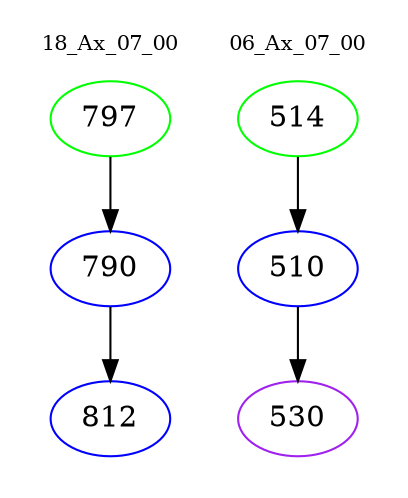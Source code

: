 digraph{
subgraph cluster_0 {
color = white
label = "18_Ax_07_00";
fontsize=10;
T0_797 [label="797", color="green"]
T0_797 -> T0_790 [color="black"]
T0_790 [label="790", color="blue"]
T0_790 -> T0_812 [color="black"]
T0_812 [label="812", color="blue"]
}
subgraph cluster_1 {
color = white
label = "06_Ax_07_00";
fontsize=10;
T1_514 [label="514", color="green"]
T1_514 -> T1_510 [color="black"]
T1_510 [label="510", color="blue"]
T1_510 -> T1_530 [color="black"]
T1_530 [label="530", color="purple"]
}
}
